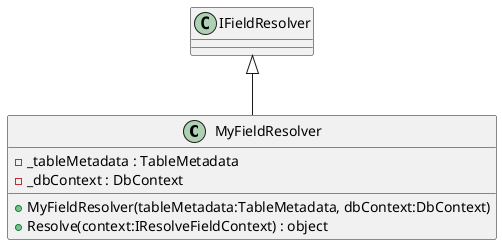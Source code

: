 @startuml
class MyFieldResolver {
    - _tableMetadata : TableMetadata
    - _dbContext : DbContext
    + MyFieldResolver(tableMetadata:TableMetadata, dbContext:DbContext)
    + Resolve(context:IResolveFieldContext) : object
}
IFieldResolver <|-- MyFieldResolver
@enduml
